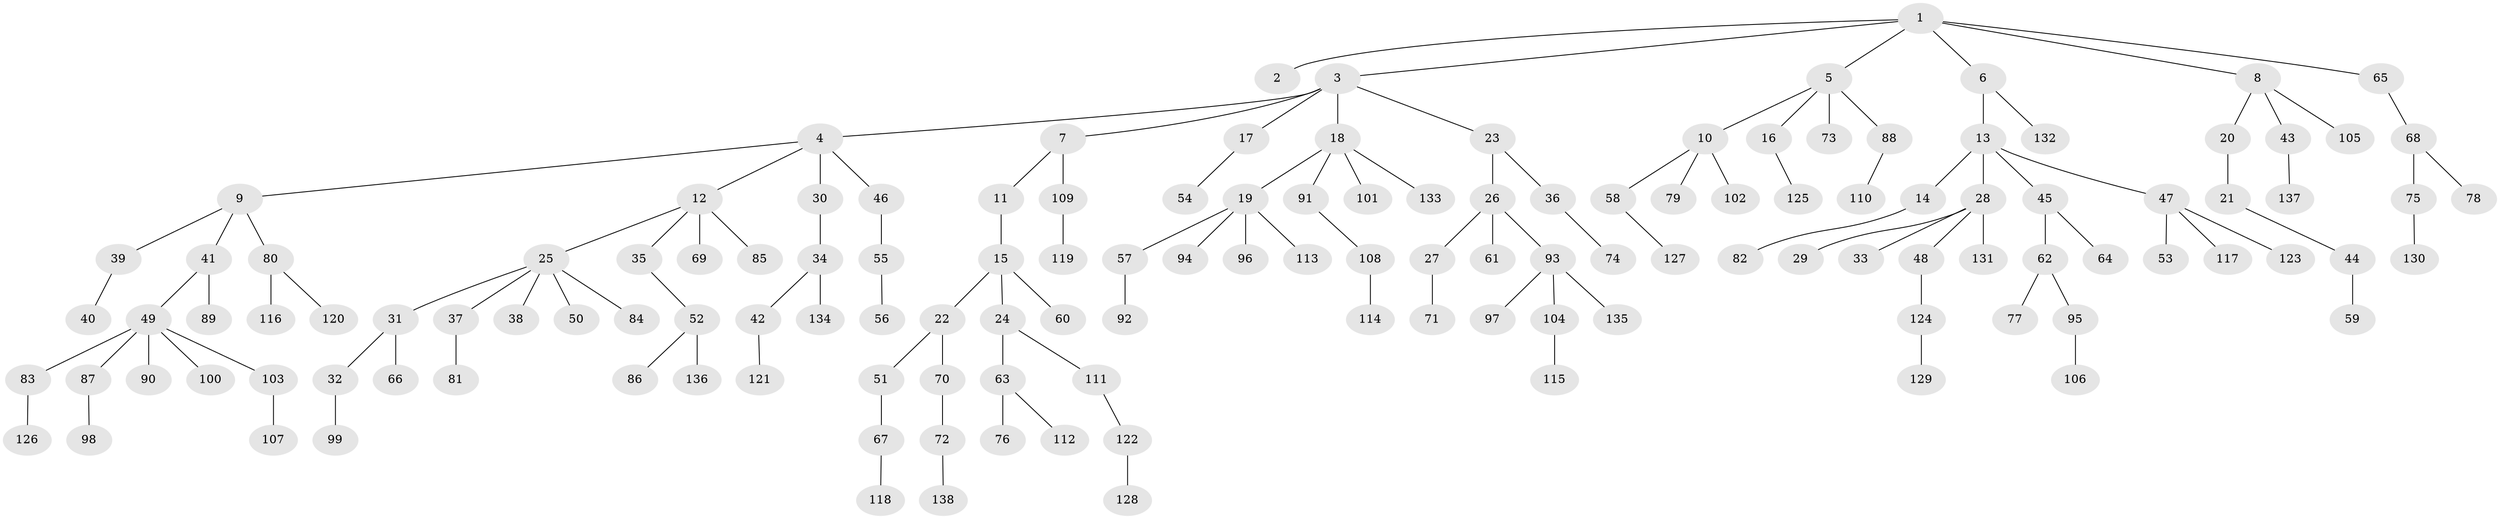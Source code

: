 // Generated by graph-tools (version 1.1) at 2025/50/03/09/25 03:50:19]
// undirected, 138 vertices, 137 edges
graph export_dot {
graph [start="1"]
  node [color=gray90,style=filled];
  1;
  2;
  3;
  4;
  5;
  6;
  7;
  8;
  9;
  10;
  11;
  12;
  13;
  14;
  15;
  16;
  17;
  18;
  19;
  20;
  21;
  22;
  23;
  24;
  25;
  26;
  27;
  28;
  29;
  30;
  31;
  32;
  33;
  34;
  35;
  36;
  37;
  38;
  39;
  40;
  41;
  42;
  43;
  44;
  45;
  46;
  47;
  48;
  49;
  50;
  51;
  52;
  53;
  54;
  55;
  56;
  57;
  58;
  59;
  60;
  61;
  62;
  63;
  64;
  65;
  66;
  67;
  68;
  69;
  70;
  71;
  72;
  73;
  74;
  75;
  76;
  77;
  78;
  79;
  80;
  81;
  82;
  83;
  84;
  85;
  86;
  87;
  88;
  89;
  90;
  91;
  92;
  93;
  94;
  95;
  96;
  97;
  98;
  99;
  100;
  101;
  102;
  103;
  104;
  105;
  106;
  107;
  108;
  109;
  110;
  111;
  112;
  113;
  114;
  115;
  116;
  117;
  118;
  119;
  120;
  121;
  122;
  123;
  124;
  125;
  126;
  127;
  128;
  129;
  130;
  131;
  132;
  133;
  134;
  135;
  136;
  137;
  138;
  1 -- 2;
  1 -- 3;
  1 -- 5;
  1 -- 6;
  1 -- 8;
  1 -- 65;
  3 -- 4;
  3 -- 7;
  3 -- 17;
  3 -- 18;
  3 -- 23;
  4 -- 9;
  4 -- 12;
  4 -- 30;
  4 -- 46;
  5 -- 10;
  5 -- 16;
  5 -- 73;
  5 -- 88;
  6 -- 13;
  6 -- 132;
  7 -- 11;
  7 -- 109;
  8 -- 20;
  8 -- 43;
  8 -- 105;
  9 -- 39;
  9 -- 41;
  9 -- 80;
  10 -- 58;
  10 -- 79;
  10 -- 102;
  11 -- 15;
  12 -- 25;
  12 -- 35;
  12 -- 69;
  12 -- 85;
  13 -- 14;
  13 -- 28;
  13 -- 45;
  13 -- 47;
  14 -- 82;
  15 -- 22;
  15 -- 24;
  15 -- 60;
  16 -- 125;
  17 -- 54;
  18 -- 19;
  18 -- 91;
  18 -- 101;
  18 -- 133;
  19 -- 57;
  19 -- 94;
  19 -- 96;
  19 -- 113;
  20 -- 21;
  21 -- 44;
  22 -- 51;
  22 -- 70;
  23 -- 26;
  23 -- 36;
  24 -- 63;
  24 -- 111;
  25 -- 31;
  25 -- 37;
  25 -- 38;
  25 -- 50;
  25 -- 84;
  26 -- 27;
  26 -- 61;
  26 -- 93;
  27 -- 71;
  28 -- 29;
  28 -- 33;
  28 -- 48;
  28 -- 131;
  30 -- 34;
  31 -- 32;
  31 -- 66;
  32 -- 99;
  34 -- 42;
  34 -- 134;
  35 -- 52;
  36 -- 74;
  37 -- 81;
  39 -- 40;
  41 -- 49;
  41 -- 89;
  42 -- 121;
  43 -- 137;
  44 -- 59;
  45 -- 62;
  45 -- 64;
  46 -- 55;
  47 -- 53;
  47 -- 117;
  47 -- 123;
  48 -- 124;
  49 -- 83;
  49 -- 87;
  49 -- 90;
  49 -- 100;
  49 -- 103;
  51 -- 67;
  52 -- 86;
  52 -- 136;
  55 -- 56;
  57 -- 92;
  58 -- 127;
  62 -- 77;
  62 -- 95;
  63 -- 76;
  63 -- 112;
  65 -- 68;
  67 -- 118;
  68 -- 75;
  68 -- 78;
  70 -- 72;
  72 -- 138;
  75 -- 130;
  80 -- 116;
  80 -- 120;
  83 -- 126;
  87 -- 98;
  88 -- 110;
  91 -- 108;
  93 -- 97;
  93 -- 104;
  93 -- 135;
  95 -- 106;
  103 -- 107;
  104 -- 115;
  108 -- 114;
  109 -- 119;
  111 -- 122;
  122 -- 128;
  124 -- 129;
}
